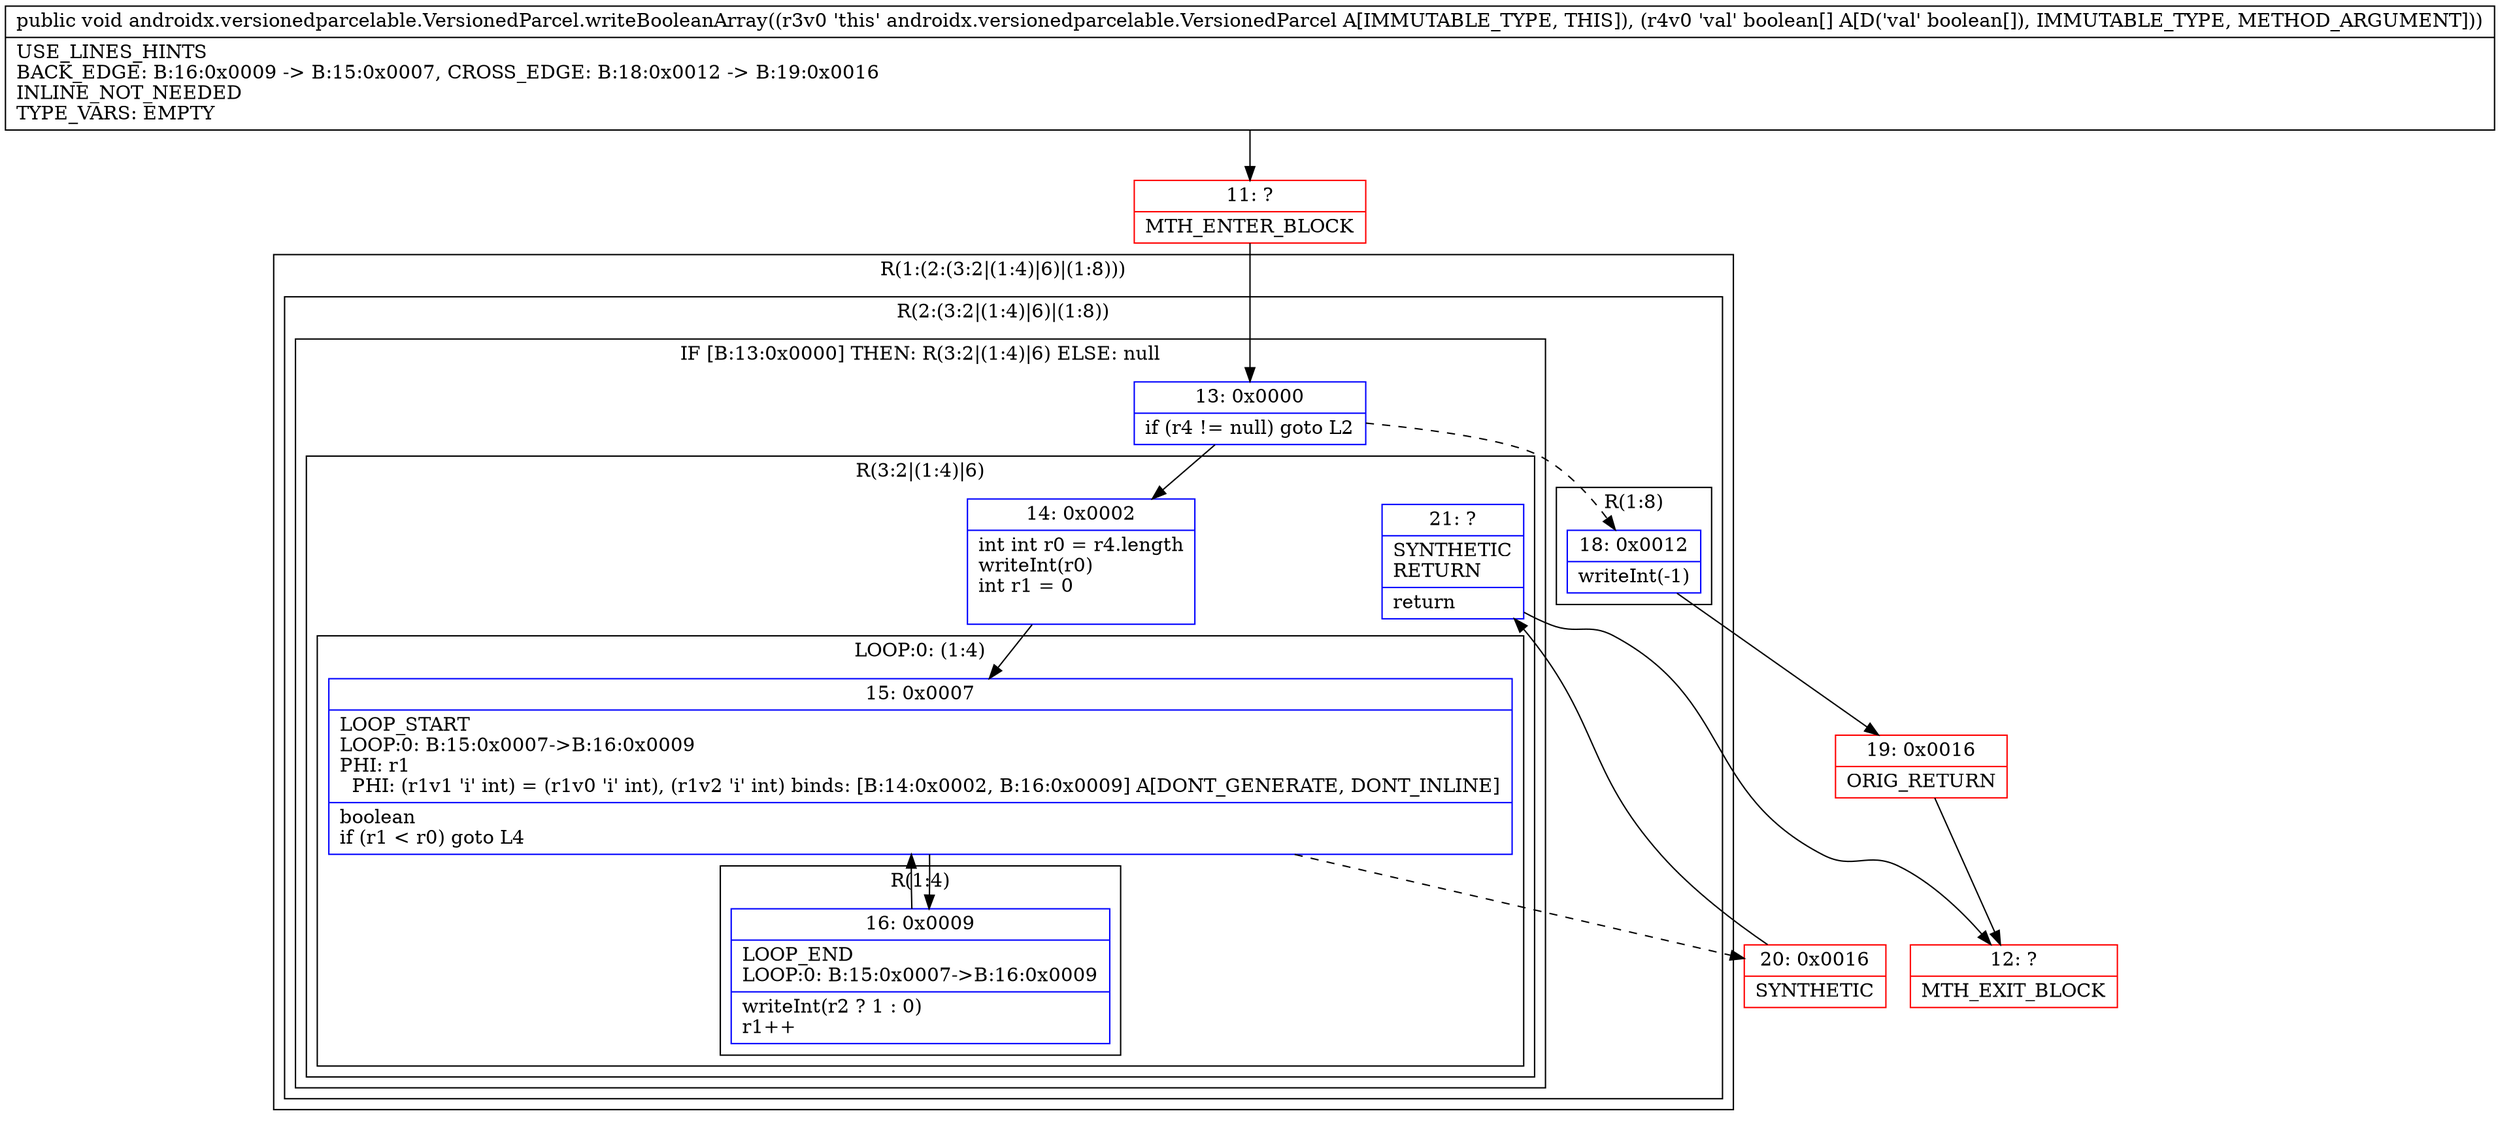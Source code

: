 digraph "CFG forandroidx.versionedparcelable.VersionedParcel.writeBooleanArray([Z)V" {
subgraph cluster_Region_1638232268 {
label = "R(1:(2:(3:2|(1:4)|6)|(1:8)))";
node [shape=record,color=blue];
subgraph cluster_Region_1677925872 {
label = "R(2:(3:2|(1:4)|6)|(1:8))";
node [shape=record,color=blue];
subgraph cluster_IfRegion_911915724 {
label = "IF [B:13:0x0000] THEN: R(3:2|(1:4)|6) ELSE: null";
node [shape=record,color=blue];
Node_13 [shape=record,label="{13\:\ 0x0000|if (r4 != null) goto L2\l}"];
subgraph cluster_Region_1466855967 {
label = "R(3:2|(1:4)|6)";
node [shape=record,color=blue];
Node_14 [shape=record,label="{14\:\ 0x0002|int int r0 = r4.length\lwriteInt(r0)\lint r1 = 0\l\l}"];
subgraph cluster_LoopRegion_1022023576 {
label = "LOOP:0: (1:4)";
node [shape=record,color=blue];
Node_15 [shape=record,label="{15\:\ 0x0007|LOOP_START\lLOOP:0: B:15:0x0007\-\>B:16:0x0009\lPHI: r1 \l  PHI: (r1v1 'i' int) = (r1v0 'i' int), (r1v2 'i' int) binds: [B:14:0x0002, B:16:0x0009] A[DONT_GENERATE, DONT_INLINE]\l|boolean \lif (r1 \< r0) goto L4\l}"];
subgraph cluster_Region_1535744158 {
label = "R(1:4)";
node [shape=record,color=blue];
Node_16 [shape=record,label="{16\:\ 0x0009|LOOP_END\lLOOP:0: B:15:0x0007\-\>B:16:0x0009\l|writeInt(r2 ? 1 : 0)\lr1++\l}"];
}
}
Node_21 [shape=record,label="{21\:\ ?|SYNTHETIC\lRETURN\l|return\l}"];
}
}
subgraph cluster_Region_1988359129 {
label = "R(1:8)";
node [shape=record,color=blue];
Node_18 [shape=record,label="{18\:\ 0x0012|writeInt(\-1)\l}"];
}
}
}
Node_11 [shape=record,color=red,label="{11\:\ ?|MTH_ENTER_BLOCK\l}"];
Node_20 [shape=record,color=red,label="{20\:\ 0x0016|SYNTHETIC\l}"];
Node_12 [shape=record,color=red,label="{12\:\ ?|MTH_EXIT_BLOCK\l}"];
Node_19 [shape=record,color=red,label="{19\:\ 0x0016|ORIG_RETURN\l}"];
MethodNode[shape=record,label="{public void androidx.versionedparcelable.VersionedParcel.writeBooleanArray((r3v0 'this' androidx.versionedparcelable.VersionedParcel A[IMMUTABLE_TYPE, THIS]), (r4v0 'val' boolean[] A[D('val' boolean[]), IMMUTABLE_TYPE, METHOD_ARGUMENT]))  | USE_LINES_HINTS\lBACK_EDGE: B:16:0x0009 \-\> B:15:0x0007, CROSS_EDGE: B:18:0x0012 \-\> B:19:0x0016\lINLINE_NOT_NEEDED\lTYPE_VARS: EMPTY\l}"];
MethodNode -> Node_11;Node_13 -> Node_14;
Node_13 -> Node_18[style=dashed];
Node_14 -> Node_15;
Node_15 -> Node_16;
Node_15 -> Node_20[style=dashed];
Node_16 -> Node_15;
Node_21 -> Node_12;
Node_18 -> Node_19;
Node_11 -> Node_13;
Node_20 -> Node_21;
Node_19 -> Node_12;
}

